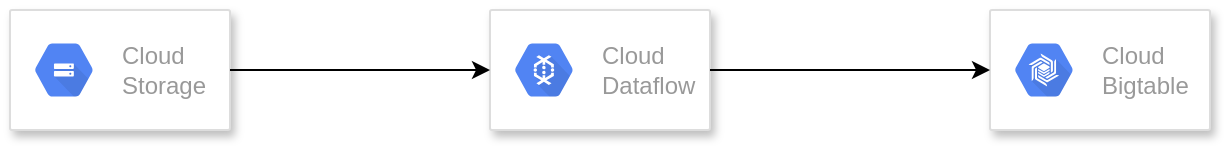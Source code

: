 <mxfile version="12.0.2" type="github" pages="1"><diagram id="EemiSXZyLboJEW79gTOB" name="Page-1"><mxGraphModel dx="854" dy="474" grid="1" gridSize="10" guides="1" tooltips="1" connect="1" arrows="1" fold="1" page="1" pageScale="1" pageWidth="850" pageHeight="1100" math="0" shadow="0"><root><mxCell id="0"/><mxCell id="1" parent="0"/><mxCell id="-ih75UHbmtJADmLE5bt7-1" value="" style="strokeColor=#dddddd;fillColor=#ffffff;shadow=1;strokeWidth=1;rounded=1;absoluteArcSize=1;arcSize=2;" vertex="1" parent="1"><mxGeometry x="140" y="120" width="110" height="60" as="geometry"/></mxCell><mxCell id="-ih75UHbmtJADmLE5bt7-2" value="Cloud&#10;Storage" style="dashed=0;connectable=0;html=1;fillColor=#5184F3;strokeColor=none;shape=mxgraph.gcp2.hexIcon;prIcon=cloud_storage;part=1;labelPosition=right;verticalLabelPosition=middle;align=left;verticalAlign=middle;spacingLeft=5;fontColor=#999999;fontSize=12;" vertex="1" parent="-ih75UHbmtJADmLE5bt7-1"><mxGeometry y="0.5" width="44" height="39" relative="1" as="geometry"><mxPoint x="5" y="-19.5" as="offset"/></mxGeometry></mxCell><mxCell id="-ih75UHbmtJADmLE5bt7-3" value="" style="strokeColor=#dddddd;fillColor=#ffffff;shadow=1;strokeWidth=1;rounded=1;absoluteArcSize=1;arcSize=2;" vertex="1" parent="1"><mxGeometry x="380" y="120" width="110" height="60" as="geometry"/></mxCell><mxCell id="-ih75UHbmtJADmLE5bt7-4" value="Cloud&#10;Dataflow" style="dashed=0;connectable=0;html=1;fillColor=#5184F3;strokeColor=none;shape=mxgraph.gcp2.hexIcon;prIcon=cloud_dataflow;part=1;labelPosition=right;verticalLabelPosition=middle;align=left;verticalAlign=middle;spacingLeft=5;fontColor=#999999;fontSize=12;" vertex="1" parent="-ih75UHbmtJADmLE5bt7-3"><mxGeometry y="0.5" width="44" height="39" relative="1" as="geometry"><mxPoint x="5" y="-19.5" as="offset"/></mxGeometry></mxCell><mxCell id="-ih75UHbmtJADmLE5bt7-5" value="" style="strokeColor=#dddddd;fillColor=#ffffff;shadow=1;strokeWidth=1;rounded=1;absoluteArcSize=1;arcSize=2;" vertex="1" parent="1"><mxGeometry x="630" y="120" width="110" height="60" as="geometry"/></mxCell><mxCell id="-ih75UHbmtJADmLE5bt7-6" value="Cloud&#10;Bigtable" style="dashed=0;connectable=0;html=1;fillColor=#5184F3;strokeColor=none;shape=mxgraph.gcp2.hexIcon;prIcon=cloud_bigtable;part=1;labelPosition=right;verticalLabelPosition=middle;align=left;verticalAlign=middle;spacingLeft=5;fontColor=#999999;fontSize=12;" vertex="1" parent="-ih75UHbmtJADmLE5bt7-5"><mxGeometry y="0.5" width="44" height="39" relative="1" as="geometry"><mxPoint x="5" y="-19.5" as="offset"/></mxGeometry></mxCell><mxCell id="-ih75UHbmtJADmLE5bt7-7" value="" style="endArrow=classic;html=1;entryX=0;entryY=0.5;entryDx=0;entryDy=0;exitX=1;exitY=0.5;exitDx=0;exitDy=0;" edge="1" parent="1" source="-ih75UHbmtJADmLE5bt7-1" target="-ih75UHbmtJADmLE5bt7-3"><mxGeometry width="50" height="50" relative="1" as="geometry"><mxPoint x="140" y="250" as="sourcePoint"/><mxPoint x="190" y="200" as="targetPoint"/></mxGeometry></mxCell><mxCell id="-ih75UHbmtJADmLE5bt7-8" value="" style="endArrow=classic;html=1;entryX=0;entryY=0.5;entryDx=0;entryDy=0;exitX=1;exitY=0.5;exitDx=0;exitDy=0;" edge="1" parent="1" source="-ih75UHbmtJADmLE5bt7-3" target="-ih75UHbmtJADmLE5bt7-5"><mxGeometry width="50" height="50" relative="1" as="geometry"><mxPoint x="140" y="250" as="sourcePoint"/><mxPoint x="190" y="200" as="targetPoint"/></mxGeometry></mxCell></root></mxGraphModel></diagram></mxfile>
